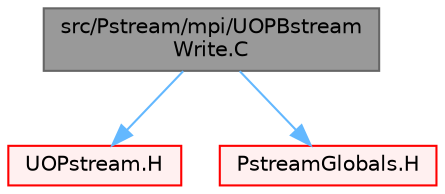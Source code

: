 digraph "src/Pstream/mpi/UOPBstreamWrite.C"
{
 // LATEX_PDF_SIZE
  bgcolor="transparent";
  edge [fontname=Helvetica,fontsize=10,labelfontname=Helvetica,labelfontsize=10];
  node [fontname=Helvetica,fontsize=10,shape=box,height=0.2,width=0.4];
  Node1 [id="Node000001",label="src/Pstream/mpi/UOPBstream\lWrite.C",height=0.2,width=0.4,color="gray40", fillcolor="grey60", style="filled", fontcolor="black",tooltip=" "];
  Node1 -> Node2 [id="edge1_Node000001_Node000002",color="steelblue1",style="solid",tooltip=" "];
  Node2 [id="Node000002",label="UOPstream.H",height=0.2,width=0.4,color="red", fillcolor="#FFF0F0", style="filled",URL="$UOPstream_8H.html",tooltip=" "];
  Node1 -> Node146 [id="edge2_Node000001_Node000146",color="steelblue1",style="solid",tooltip=" "];
  Node146 [id="Node000146",label="PstreamGlobals.H",height=0.2,width=0.4,color="red", fillcolor="#FFF0F0", style="filled",URL="$PstreamGlobals_8H.html",tooltip=" "];
}
